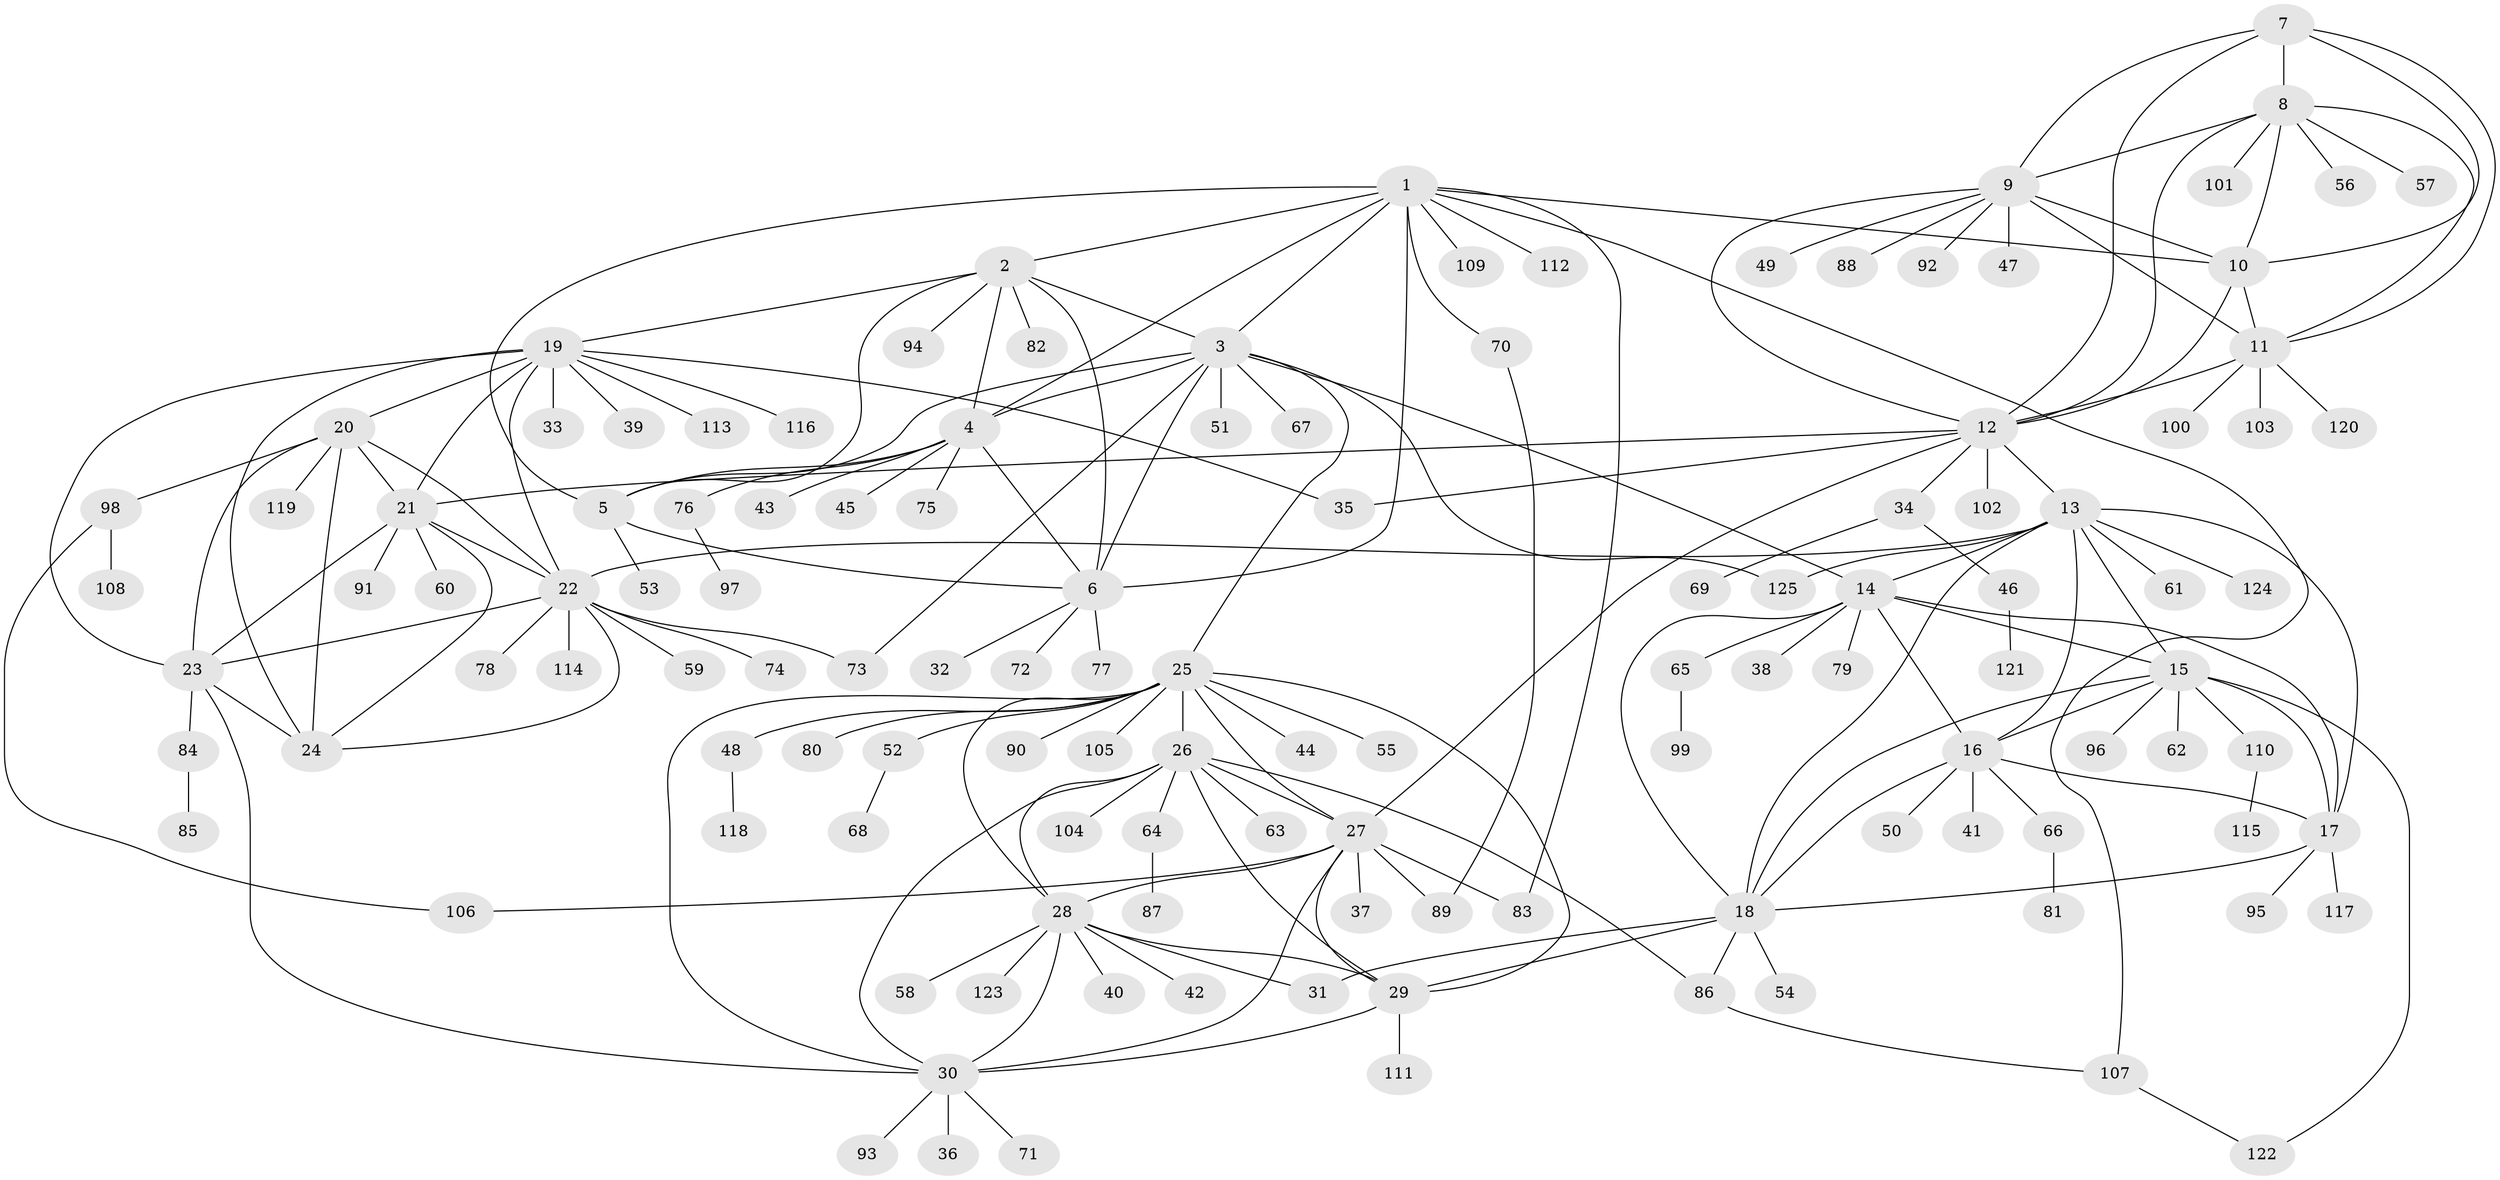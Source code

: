 // Generated by graph-tools (version 1.1) at 2025/02/03/09/25 03:02:36]
// undirected, 125 vertices, 190 edges
graph export_dot {
graph [start="1"]
  node [color=gray90,style=filled];
  1;
  2;
  3;
  4;
  5;
  6;
  7;
  8;
  9;
  10;
  11;
  12;
  13;
  14;
  15;
  16;
  17;
  18;
  19;
  20;
  21;
  22;
  23;
  24;
  25;
  26;
  27;
  28;
  29;
  30;
  31;
  32;
  33;
  34;
  35;
  36;
  37;
  38;
  39;
  40;
  41;
  42;
  43;
  44;
  45;
  46;
  47;
  48;
  49;
  50;
  51;
  52;
  53;
  54;
  55;
  56;
  57;
  58;
  59;
  60;
  61;
  62;
  63;
  64;
  65;
  66;
  67;
  68;
  69;
  70;
  71;
  72;
  73;
  74;
  75;
  76;
  77;
  78;
  79;
  80;
  81;
  82;
  83;
  84;
  85;
  86;
  87;
  88;
  89;
  90;
  91;
  92;
  93;
  94;
  95;
  96;
  97;
  98;
  99;
  100;
  101;
  102;
  103;
  104;
  105;
  106;
  107;
  108;
  109;
  110;
  111;
  112;
  113;
  114;
  115;
  116;
  117;
  118;
  119;
  120;
  121;
  122;
  123;
  124;
  125;
  1 -- 2;
  1 -- 3;
  1 -- 4;
  1 -- 5;
  1 -- 6;
  1 -- 10;
  1 -- 70;
  1 -- 83;
  1 -- 107;
  1 -- 109;
  1 -- 112;
  2 -- 3;
  2 -- 4;
  2 -- 5;
  2 -- 6;
  2 -- 19;
  2 -- 82;
  2 -- 94;
  3 -- 4;
  3 -- 5;
  3 -- 6;
  3 -- 14;
  3 -- 25;
  3 -- 51;
  3 -- 67;
  3 -- 73;
  3 -- 125;
  4 -- 5;
  4 -- 6;
  4 -- 43;
  4 -- 45;
  4 -- 75;
  4 -- 76;
  5 -- 6;
  5 -- 53;
  6 -- 32;
  6 -- 72;
  6 -- 77;
  7 -- 8;
  7 -- 9;
  7 -- 10;
  7 -- 11;
  7 -- 12;
  8 -- 9;
  8 -- 10;
  8 -- 11;
  8 -- 12;
  8 -- 56;
  8 -- 57;
  8 -- 101;
  9 -- 10;
  9 -- 11;
  9 -- 12;
  9 -- 47;
  9 -- 49;
  9 -- 88;
  9 -- 92;
  10 -- 11;
  10 -- 12;
  11 -- 12;
  11 -- 100;
  11 -- 103;
  11 -- 120;
  12 -- 13;
  12 -- 21;
  12 -- 27;
  12 -- 34;
  12 -- 35;
  12 -- 102;
  13 -- 14;
  13 -- 15;
  13 -- 16;
  13 -- 17;
  13 -- 18;
  13 -- 22;
  13 -- 61;
  13 -- 124;
  13 -- 125;
  14 -- 15;
  14 -- 16;
  14 -- 17;
  14 -- 18;
  14 -- 38;
  14 -- 65;
  14 -- 79;
  15 -- 16;
  15 -- 17;
  15 -- 18;
  15 -- 62;
  15 -- 96;
  15 -- 110;
  15 -- 122;
  16 -- 17;
  16 -- 18;
  16 -- 41;
  16 -- 50;
  16 -- 66;
  17 -- 18;
  17 -- 95;
  17 -- 117;
  18 -- 29;
  18 -- 31;
  18 -- 54;
  18 -- 86;
  19 -- 20;
  19 -- 21;
  19 -- 22;
  19 -- 23;
  19 -- 24;
  19 -- 33;
  19 -- 35;
  19 -- 39;
  19 -- 113;
  19 -- 116;
  20 -- 21;
  20 -- 22;
  20 -- 23;
  20 -- 24;
  20 -- 98;
  20 -- 119;
  21 -- 22;
  21 -- 23;
  21 -- 24;
  21 -- 60;
  21 -- 91;
  22 -- 23;
  22 -- 24;
  22 -- 59;
  22 -- 73;
  22 -- 74;
  22 -- 78;
  22 -- 114;
  23 -- 24;
  23 -- 30;
  23 -- 84;
  25 -- 26;
  25 -- 27;
  25 -- 28;
  25 -- 29;
  25 -- 30;
  25 -- 44;
  25 -- 48;
  25 -- 52;
  25 -- 55;
  25 -- 80;
  25 -- 90;
  25 -- 105;
  26 -- 27;
  26 -- 28;
  26 -- 29;
  26 -- 30;
  26 -- 63;
  26 -- 64;
  26 -- 86;
  26 -- 104;
  27 -- 28;
  27 -- 29;
  27 -- 30;
  27 -- 37;
  27 -- 83;
  27 -- 89;
  27 -- 106;
  28 -- 29;
  28 -- 30;
  28 -- 31;
  28 -- 40;
  28 -- 42;
  28 -- 58;
  28 -- 123;
  29 -- 30;
  29 -- 111;
  30 -- 36;
  30 -- 71;
  30 -- 93;
  34 -- 46;
  34 -- 69;
  46 -- 121;
  48 -- 118;
  52 -- 68;
  64 -- 87;
  65 -- 99;
  66 -- 81;
  70 -- 89;
  76 -- 97;
  84 -- 85;
  86 -- 107;
  98 -- 106;
  98 -- 108;
  107 -- 122;
  110 -- 115;
}
